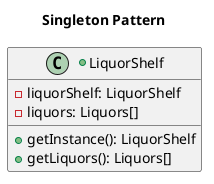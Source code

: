 @startuml

title Singleton Pattern

+class LiquorShelf {
 - liquorShelf: LiquorShelf
 - liquors: Liquors[]
 + getInstance(): LiquorShelf
 + getLiquors(): Liquors[]
}

@enduml